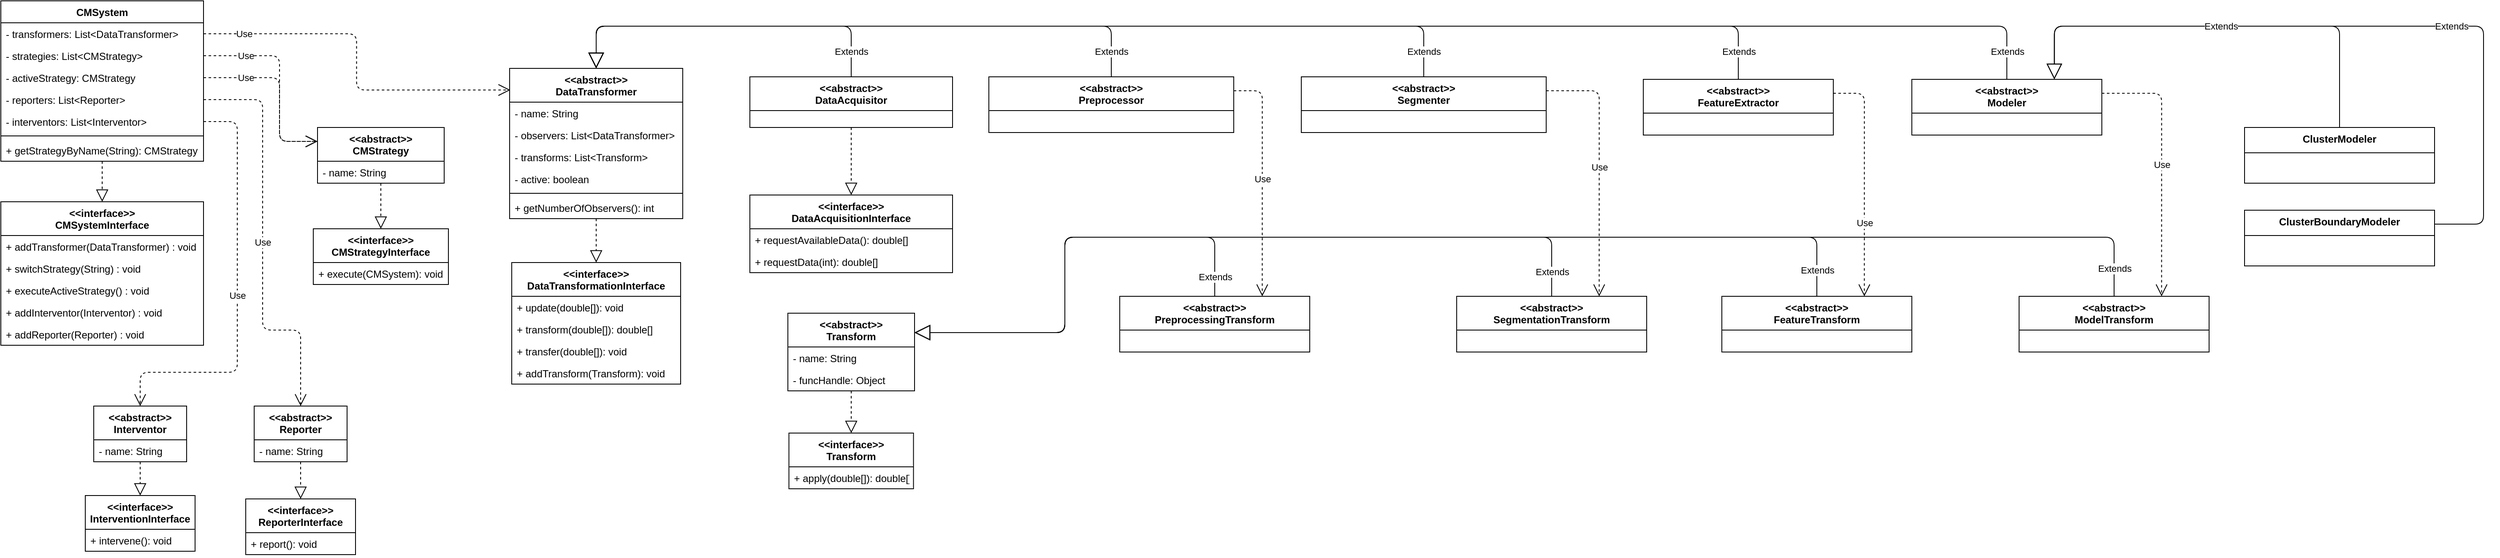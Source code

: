 <mxfile version="13.2.4" type="device" pages="2"><diagram id="Lfu4f5LkRAOWJ9PssMMm" name="Page-1"><mxGraphModel dx="1955" dy="979" grid="1" gridSize="10" guides="1" tooltips="1" connect="1" arrows="1" fold="1" page="1" pageScale="1" pageWidth="1169" pageHeight="1654" math="0" shadow="0"><root><mxCell id="0"/><mxCell id="1" parent="0"/><mxCell id="08nrekPemA0A7BpLR1cq-20" value="Extends" style="endArrow=block;endSize=16;endFill=0;html=1;exitX=0.5;exitY=0;exitDx=0;exitDy=0;edgeStyle=orthogonalEdgeStyle;entryX=0.5;entryY=0;entryDx=0;entryDy=0;" parent="1" source="08nrekPemA0A7BpLR1cq-13" target="08nrekPemA0A7BpLR1cq-6" edge="1"><mxGeometry x="-0.955" width="160" relative="1" as="geometry"><mxPoint x="1140" y="450" as="sourcePoint"/><mxPoint x="750" y="80" as="targetPoint"/><Array as="points"><mxPoint x="2077" y="50"/><mxPoint x="725" y="50"/></Array><mxPoint as="offset"/></mxGeometry></mxCell><mxCell id="08nrekPemA0A7BpLR1cq-1" value="&lt;&lt;abstract&gt;&gt;&#10;DataAcquisitor" style="swimlane;fontStyle=1;align=center;verticalAlign=top;childLayout=stackLayout;horizontal=1;startSize=40;horizontalStack=0;resizeParent=1;resizeParentMax=0;resizeLast=0;collapsible=1;marginBottom=0;" parent="1" vertex="1"><mxGeometry x="907" y="110" width="240" height="60" as="geometry"/></mxCell><mxCell id="dBo1FwBS5aJN_Spaipeg-14" value="&lt;&lt;interface&gt;&gt;&#10;DataAcquisitionInterface" style="swimlane;fontStyle=1;align=center;verticalAlign=top;childLayout=stackLayout;horizontal=1;startSize=40;horizontalStack=0;resizeParent=1;resizeParentMax=0;resizeLast=0;collapsible=1;marginBottom=0;" parent="1" vertex="1"><mxGeometry x="907" y="250" width="240" height="92" as="geometry"/></mxCell><mxCell id="08nrekPemA0A7BpLR1cq-10" value="+ requestAvailableData(): double[]" style="text;strokeColor=none;fillColor=none;align=left;verticalAlign=top;spacingLeft=4;spacingRight=4;overflow=hidden;rotatable=0;points=[[0,0.5],[1,0.5]];portConstraint=eastwest;" parent="dBo1FwBS5aJN_Spaipeg-14" vertex="1"><mxGeometry y="40" width="240" height="26" as="geometry"/></mxCell><mxCell id="08nrekPemA0A7BpLR1cq-11" value="+ requestData(int): double[]" style="text;strokeColor=none;fillColor=none;align=left;verticalAlign=top;spacingLeft=4;spacingRight=4;overflow=hidden;rotatable=0;points=[[0,0.5],[1,0.5]];portConstraint=eastwest;" parent="dBo1FwBS5aJN_Spaipeg-14" vertex="1"><mxGeometry y="66" width="240" height="26" as="geometry"/></mxCell><mxCell id="08nrekPemA0A7BpLR1cq-21" value="" style="endArrow=block;dashed=1;endFill=0;endSize=12;html=1;entryX=0.5;entryY=0;entryDx=0;entryDy=0;exitX=0.5;exitY=1;exitDx=0;exitDy=0;" parent="1" source="08nrekPemA0A7BpLR1cq-6" target="dBo1FwBS5aJN_Spaipeg-18" edge="1"><mxGeometry width="160" relative="1" as="geometry"><mxPoint x="722.5" y="202" as="sourcePoint"/><mxPoint x="910" y="430" as="targetPoint"/></mxGeometry></mxCell><mxCell id="08nrekPemA0A7BpLR1cq-22" value="" style="endArrow=block;dashed=1;endFill=0;endSize=12;html=1;exitX=0.5;exitY=1;exitDx=0;exitDy=0;entryX=0.5;entryY=0;entryDx=0;entryDy=0;" parent="1" source="08nrekPemA0A7BpLR1cq-1" target="dBo1FwBS5aJN_Spaipeg-14" edge="1"><mxGeometry width="160" relative="1" as="geometry"><mxPoint x="947" y="420" as="sourcePoint"/><mxPoint x="1107" y="420" as="targetPoint"/></mxGeometry></mxCell><mxCell id="08nrekPemA0A7BpLR1cq-33" value="Use" style="endArrow=open;endSize=12;dashed=1;html=1;exitX=1;exitY=0.25;exitDx=0;exitDy=0;entryX=0.75;entryY=0;entryDx=0;entryDy=0;edgeStyle=orthogonalEdgeStyle;" parent="1" source="08nrekPemA0A7BpLR1cq-13" target="08nrekPemA0A7BpLR1cq-27" edge="1"><mxGeometry x="0.375" width="160" relative="1" as="geometry"><mxPoint x="1899" y="163" as="sourcePoint"/><mxPoint x="2134" y="300" as="targetPoint"/><Array as="points"><mxPoint x="2227" y="130"/></Array><mxPoint as="offset"/></mxGeometry></mxCell><mxCell id="AAn2_wxJFxs9eI7B3Sr_-1" value="&lt;&lt;abstract&gt;&gt;&#10;Preprocessor" style="swimlane;fontStyle=1;align=center;verticalAlign=top;childLayout=stackLayout;horizontal=1;startSize=40;horizontalStack=0;resizeParent=1;resizeParentMax=0;resizeLast=0;collapsible=1;marginBottom=0;" vertex="1" parent="1"><mxGeometry x="1190" y="110" width="290" height="66" as="geometry"/></mxCell><mxCell id="AAn2_wxJFxs9eI7B3Sr_-12" value="" style="endArrow=block;dashed=1;endFill=0;endSize=12;html=1;exitX=0.5;exitY=1;exitDx=0;exitDy=0;edgeStyle=orthogonalEdgeStyle;" edge="1" parent="1" source="AAn2_wxJFxs9eI7B3Sr_-8" target="AAn2_wxJFxs9eI7B3Sr_-10"><mxGeometry width="160" relative="1" as="geometry"><mxPoint x="1010" y="398" as="sourcePoint"/><mxPoint x="780" y="418" as="targetPoint"/></mxGeometry></mxCell><mxCell id="AAn2_wxJFxs9eI7B3Sr_-15" value="&lt;&lt;abstract&gt;&gt;&#10;PreprocessingTransform" style="swimlane;fontStyle=1;align=center;verticalAlign=top;childLayout=stackLayout;horizontal=1;startSize=40;horizontalStack=0;resizeParent=1;resizeParentMax=0;resizeLast=0;collapsible=1;marginBottom=0;" vertex="1" parent="1"><mxGeometry x="1345" y="370" width="225" height="66" as="geometry"/></mxCell><mxCell id="AAn2_wxJFxs9eI7B3Sr_-18" value="Use" style="endArrow=open;endSize=12;dashed=1;html=1;exitX=1;exitY=0.25;exitDx=0;exitDy=0;edgeStyle=orthogonalEdgeStyle;entryX=0.75;entryY=0;entryDx=0;entryDy=0;" edge="1" parent="1" source="AAn2_wxJFxs9eI7B3Sr_-1" target="AAn2_wxJFxs9eI7B3Sr_-15"><mxGeometry width="160" relative="1" as="geometry"><mxPoint x="1520" y="180" as="sourcePoint"/><mxPoint x="1400" y="550" as="targetPoint"/></mxGeometry></mxCell><mxCell id="AAn2_wxJFxs9eI7B3Sr_-21" value="Extends" style="endArrow=block;endSize=16;endFill=0;html=1;exitX=0.5;exitY=0;exitDx=0;exitDy=0;edgeStyle=orthogonalEdgeStyle;entryX=1;entryY=0.25;entryDx=0;entryDy=0;" edge="1" parent="1" source="AAn2_wxJFxs9eI7B3Sr_-15" target="AAn2_wxJFxs9eI7B3Sr_-8"><mxGeometry x="-0.912" width="160" relative="1" as="geometry"><mxPoint x="1050" y="570" as="sourcePoint"/><mxPoint x="830" y="540" as="targetPoint"/><Array as="points"><mxPoint x="1457" y="300"/><mxPoint x="1280" y="300"/><mxPoint x="1280" y="413"/></Array><mxPoint as="offset"/></mxGeometry></mxCell><mxCell id="AAn2_wxJFxs9eI7B3Sr_-23" value="Extends" style="endArrow=block;endSize=16;endFill=0;html=1;exitX=0.5;exitY=0;exitDx=0;exitDy=0;edgeStyle=orthogonalEdgeStyle;entryX=1;entryY=0.25;entryDx=0;entryDy=0;" edge="1" parent="1" source="08nrekPemA0A7BpLR1cq-27" target="AAn2_wxJFxs9eI7B3Sr_-8"><mxGeometry x="-0.95" width="160" relative="1" as="geometry"><mxPoint x="1490" y="620" as="sourcePoint"/><mxPoint x="820" y="470" as="targetPoint"/><Array as="points"><mxPoint x="2171" y="300"/><mxPoint x="1280" y="300"/><mxPoint x="1280" y="413"/></Array><mxPoint as="offset"/></mxGeometry></mxCell><mxCell id="08nrekPemA0A7BpLR1cq-13" value="&lt;&lt;abstract&gt;&gt;&#10;FeatureExtractor" style="swimlane;fontStyle=1;align=center;verticalAlign=top;childLayout=stackLayout;horizontal=1;startSize=40;horizontalStack=0;resizeParent=1;resizeParentMax=0;resizeLast=0;collapsible=1;marginBottom=0;" parent="1" vertex="1"><mxGeometry x="1965" y="113" width="225" height="66" as="geometry"/></mxCell><mxCell id="08nrekPemA0A7BpLR1cq-27" value="&lt;&lt;abstract&gt;&gt;&#10;FeatureTransform" style="swimlane;fontStyle=1;align=center;verticalAlign=top;childLayout=stackLayout;horizontal=1;startSize=40;horizontalStack=0;resizeParent=1;resizeParentMax=0;resizeLast=0;collapsible=1;marginBottom=0;" parent="1" vertex="1"><mxGeometry x="2058" y="370" width="225" height="66" as="geometry"/></mxCell><mxCell id="AAn2_wxJFxs9eI7B3Sr_-24" value="&lt;&lt;abstract&gt;&gt;&#10;Segmenter" style="swimlane;fontStyle=1;align=center;verticalAlign=top;childLayout=stackLayout;horizontal=1;startSize=40;horizontalStack=0;resizeParent=1;resizeParentMax=0;resizeLast=0;collapsible=1;marginBottom=0;" vertex="1" parent="1"><mxGeometry x="1560" y="110" width="290" height="66" as="geometry"/></mxCell><mxCell id="AAn2_wxJFxs9eI7B3Sr_-25" value="&lt;&lt;abstract&gt;&gt;&#10;SegmentationTransform" style="swimlane;fontStyle=1;align=center;verticalAlign=top;childLayout=stackLayout;horizontal=1;startSize=40;horizontalStack=0;resizeParent=1;resizeParentMax=0;resizeLast=0;collapsible=1;marginBottom=0;" vertex="1" parent="1"><mxGeometry x="1744" y="370" width="225" height="66" as="geometry"/></mxCell><mxCell id="AAn2_wxJFxs9eI7B3Sr_-26" value="Use" style="endArrow=open;endSize=12;dashed=1;html=1;exitX=1;exitY=0.25;exitDx=0;exitDy=0;entryX=0.75;entryY=0;entryDx=0;entryDy=0;edgeStyle=orthogonalEdgeStyle;" edge="1" parent="1" source="AAn2_wxJFxs9eI7B3Sr_-24" target="AAn2_wxJFxs9eI7B3Sr_-25"><mxGeometry width="160" relative="1" as="geometry"><mxPoint x="1824" y="126.5" as="sourcePoint"/><mxPoint x="1934" y="530" as="targetPoint"/></mxGeometry></mxCell><mxCell id="AAn2_wxJFxs9eI7B3Sr_-27" value="Extends" style="endArrow=block;endSize=16;endFill=0;html=1;exitX=0.5;exitY=0;exitDx=0;exitDy=0;edgeStyle=orthogonalEdgeStyle;entryX=1;entryY=0.25;entryDx=0;entryDy=0;" edge="1" parent="1" source="AAn2_wxJFxs9eI7B3Sr_-25" target="AAn2_wxJFxs9eI7B3Sr_-8"><mxGeometry x="-0.937" width="160" relative="1" as="geometry"><mxPoint x="1350" y="610" as="sourcePoint"/><mxPoint x="840" y="470" as="targetPoint"/><Array as="points"><mxPoint x="1857" y="300"/><mxPoint x="1280" y="300"/><mxPoint x="1280" y="413"/></Array><mxPoint as="offset"/></mxGeometry></mxCell><mxCell id="AAn2_wxJFxs9eI7B3Sr_-28" value="&lt;&lt;abstract&gt;&gt;&#10;Modeler" style="swimlane;fontStyle=1;align=center;verticalAlign=top;childLayout=stackLayout;horizontal=1;startSize=40;horizontalStack=0;resizeParent=1;resizeParentMax=0;resizeLast=0;collapsible=1;marginBottom=0;" vertex="1" parent="1"><mxGeometry x="2283" y="113" width="225" height="66" as="geometry"/></mxCell><mxCell id="AAn2_wxJFxs9eI7B3Sr_-29" value="&lt;&lt;abstract&gt;&gt;&#10;ModelTransform" style="swimlane;fontStyle=1;align=center;verticalAlign=top;childLayout=stackLayout;horizontal=1;startSize=40;horizontalStack=0;resizeParent=1;resizeParentMax=0;resizeLast=0;collapsible=1;marginBottom=0;" vertex="1" parent="1"><mxGeometry x="2410" y="370" width="225" height="66" as="geometry"/></mxCell><mxCell id="AAn2_wxJFxs9eI7B3Sr_-30" value="Use" style="endArrow=open;endSize=12;dashed=1;html=1;exitX=1;exitY=0.25;exitDx=0;exitDy=0;entryX=0.75;entryY=0;entryDx=0;entryDy=0;edgeStyle=orthogonalEdgeStyle;" edge="1" parent="1" source="AAn2_wxJFxs9eI7B3Sr_-28" target="AAn2_wxJFxs9eI7B3Sr_-29"><mxGeometry width="160" relative="1" as="geometry"><mxPoint x="2340" y="250" as="sourcePoint"/><mxPoint x="2500" y="250" as="targetPoint"/></mxGeometry></mxCell><mxCell id="AAn2_wxJFxs9eI7B3Sr_-56" value="&lt;&lt;abstract&gt;&gt;&#10;CMStrategy" style="swimlane;fontStyle=1;align=center;verticalAlign=top;childLayout=stackLayout;horizontal=1;startSize=40;horizontalStack=0;resizeParent=1;resizeParentMax=0;resizeLast=0;collapsible=1;marginBottom=0;" vertex="1" parent="1"><mxGeometry x="395" y="170" width="150" height="66" as="geometry"/></mxCell><mxCell id="AAn2_wxJFxs9eI7B3Sr_-75" value="- name: String" style="text;strokeColor=none;fillColor=none;align=left;verticalAlign=top;spacingLeft=4;spacingRight=4;overflow=hidden;rotatable=0;points=[[0,0.5],[1,0.5]];portConstraint=eastwest;" vertex="1" parent="AAn2_wxJFxs9eI7B3Sr_-56"><mxGeometry y="40" width="150" height="26" as="geometry"/></mxCell><mxCell id="08nrekPemA0A7BpLR1cq-6" value="&lt;&lt;abstract&gt;&gt;&#10;DataTransformer" style="swimlane;fontStyle=1;align=center;verticalAlign=top;childLayout=stackLayout;horizontal=1;startSize=40;horizontalStack=0;resizeParent=1;resizeParentMax=0;resizeLast=0;collapsible=1;marginBottom=0;" parent="1" vertex="1"><mxGeometry x="622.5" y="100" width="205" height="178" as="geometry"><mxRectangle x="610" y="110" width="130" height="40" as="alternateBounds"/></mxGeometry></mxCell><mxCell id="08nrekPemA0A7BpLR1cq-24" value="- name: String" style="text;strokeColor=none;fillColor=none;align=left;verticalAlign=top;spacingLeft=4;spacingRight=4;overflow=hidden;rotatable=0;points=[[0,0.5],[1,0.5]];portConstraint=eastwest;" parent="08nrekPemA0A7BpLR1cq-6" vertex="1"><mxGeometry y="40" width="205" height="26" as="geometry"/></mxCell><mxCell id="08nrekPemA0A7BpLR1cq-23" value="- observers: List&lt;DataTransformer&gt;" style="text;strokeColor=none;fillColor=none;align=left;verticalAlign=top;spacingLeft=4;spacingRight=4;overflow=hidden;rotatable=0;points=[[0,0.5],[1,0.5]];portConstraint=eastwest;" parent="08nrekPemA0A7BpLR1cq-6" vertex="1"><mxGeometry y="66" width="205" height="26" as="geometry"/></mxCell><mxCell id="AAn2_wxJFxs9eI7B3Sr_-14" value="- transforms: List&lt;Transform&gt;" style="text;strokeColor=none;fillColor=none;align=left;verticalAlign=top;spacingLeft=4;spacingRight=4;overflow=hidden;rotatable=0;points=[[0,0.5],[1,0.5]];portConstraint=eastwest;" vertex="1" parent="08nrekPemA0A7BpLR1cq-6"><mxGeometry y="92" width="205" height="26" as="geometry"/></mxCell><mxCell id="AAn2_wxJFxs9eI7B3Sr_-72" value="- active: boolean" style="text;strokeColor=none;fillColor=none;align=left;verticalAlign=top;spacingLeft=4;spacingRight=4;overflow=hidden;rotatable=0;points=[[0,0.5],[1,0.5]];portConstraint=eastwest;" vertex="1" parent="08nrekPemA0A7BpLR1cq-6"><mxGeometry y="118" width="205" height="26" as="geometry"/></mxCell><mxCell id="AAn2_wxJFxs9eI7B3Sr_-78" value="" style="line;strokeWidth=1;fillColor=none;align=left;verticalAlign=middle;spacingTop=-1;spacingLeft=3;spacingRight=3;rotatable=0;labelPosition=right;points=[];portConstraint=eastwest;" vertex="1" parent="08nrekPemA0A7BpLR1cq-6"><mxGeometry y="144" width="205" height="8" as="geometry"/></mxCell><mxCell id="AAn2_wxJFxs9eI7B3Sr_-79" value="+ getNumberOfObservers(): int" style="text;strokeColor=none;fillColor=none;align=left;verticalAlign=top;spacingLeft=4;spacingRight=4;overflow=hidden;rotatable=0;points=[[0,0.5],[1,0.5]];portConstraint=eastwest;" vertex="1" parent="08nrekPemA0A7BpLR1cq-6"><mxGeometry y="152" width="205" height="26" as="geometry"/></mxCell><mxCell id="AAn2_wxJFxs9eI7B3Sr_-37" value="Extends" style="endArrow=block;endSize=16;endFill=0;html=1;exitX=0.5;exitY=0;exitDx=0;exitDy=0;edgeStyle=orthogonalEdgeStyle;entryX=1;entryY=0.25;entryDx=0;entryDy=0;" edge="1" parent="1" source="AAn2_wxJFxs9eI7B3Sr_-29" target="AAn2_wxJFxs9eI7B3Sr_-8"><mxGeometry x="-0.959" width="160" relative="1" as="geometry"><mxPoint x="1950" y="600" as="sourcePoint"/><mxPoint x="850" y="560" as="targetPoint"/><Array as="points"><mxPoint x="2523" y="300"/><mxPoint x="1280" y="300"/><mxPoint x="1280" y="413"/></Array><mxPoint as="offset"/></mxGeometry></mxCell><mxCell id="AAn2_wxJFxs9eI7B3Sr_-47" value="" style="endArrow=block;dashed=1;endFill=0;endSize=12;html=1;exitX=0.5;exitY=1;exitDx=0;exitDy=0;edgeStyle=orthogonalEdgeStyle;" edge="1" parent="1" source="AAn2_wxJFxs9eI7B3Sr_-40" target="AAn2_wxJFxs9eI7B3Sr_-42"><mxGeometry width="160" relative="1" as="geometry"><mxPoint x="310" y="712" as="sourcePoint"/><mxPoint x="470" y="712" as="targetPoint"/></mxGeometry></mxCell><mxCell id="AAn2_wxJFxs9eI7B3Sr_-48" value="" style="endArrow=block;dashed=1;endFill=0;endSize=12;html=1;exitX=0.5;exitY=1;exitDx=0;exitDy=0;entryX=0.5;entryY=0;entryDx=0;entryDy=0;edgeStyle=orthogonalEdgeStyle;" edge="1" parent="1" source="AAn2_wxJFxs9eI7B3Sr_-41" target="AAn2_wxJFxs9eI7B3Sr_-46"><mxGeometry width="160" relative="1" as="geometry"><mxPoint x="580" y="550" as="sourcePoint"/><mxPoint x="740" y="550" as="targetPoint"/></mxGeometry></mxCell><mxCell id="AAn2_wxJFxs9eI7B3Sr_-49" value="" style="endArrow=block;dashed=1;endFill=0;endSize=12;html=1;exitX=0.5;exitY=1;exitDx=0;exitDy=0;edgeStyle=orthogonalEdgeStyle;" edge="1" parent="1" source="dBo1FwBS5aJN_Spaipeg-1" target="dBo1FwBS5aJN_Spaipeg-5"><mxGeometry width="160" relative="1" as="geometry"><mxPoint x="-190" y="230" as="sourcePoint"/><mxPoint x="-30" y="230" as="targetPoint"/></mxGeometry></mxCell><mxCell id="dBo1FwBS5aJN_Spaipeg-1" value="CMSystem" style="swimlane;fontStyle=1;align=center;verticalAlign=top;childLayout=stackLayout;horizontal=1;startSize=26;horizontalStack=0;resizeParent=1;resizeParentMax=0;resizeLast=0;collapsible=1;marginBottom=0;" parent="1" vertex="1"><mxGeometry x="20" y="20" width="240" height="190" as="geometry"/></mxCell><mxCell id="AAn2_wxJFxs9eI7B3Sr_-51" value="- transformers: List&lt;DataTransformer&gt;" style="text;strokeColor=none;fillColor=none;align=left;verticalAlign=top;spacingLeft=4;spacingRight=4;overflow=hidden;rotatable=0;points=[[0,0.5],[1,0.5]];portConstraint=eastwest;" vertex="1" parent="dBo1FwBS5aJN_Spaipeg-1"><mxGeometry y="26" width="240" height="26" as="geometry"/></mxCell><mxCell id="AAn2_wxJFxs9eI7B3Sr_-54" value="- strategies: List&lt;CMStrategy&gt;" style="text;strokeColor=none;fillColor=none;align=left;verticalAlign=top;spacingLeft=4;spacingRight=4;overflow=hidden;rotatable=0;points=[[0,0.5],[1,0.5]];portConstraint=eastwest;" vertex="1" parent="dBo1FwBS5aJN_Spaipeg-1"><mxGeometry y="52" width="240" height="26" as="geometry"/></mxCell><mxCell id="AAn2_wxJFxs9eI7B3Sr_-55" value="- activeStrategy: CMStrategy" style="text;strokeColor=none;fillColor=none;align=left;verticalAlign=top;spacingLeft=4;spacingRight=4;overflow=hidden;rotatable=0;points=[[0,0.5],[1,0.5]];portConstraint=eastwest;" vertex="1" parent="dBo1FwBS5aJN_Spaipeg-1"><mxGeometry y="78" width="240" height="26" as="geometry"/></mxCell><mxCell id="AAn2_wxJFxs9eI7B3Sr_-61" value="- reporters: List&lt;Reporter&gt;" style="text;strokeColor=none;fillColor=none;align=left;verticalAlign=top;spacingLeft=4;spacingRight=4;overflow=hidden;rotatable=0;points=[[0,0.5],[1,0.5]];portConstraint=eastwest;" vertex="1" parent="dBo1FwBS5aJN_Spaipeg-1"><mxGeometry y="104" width="240" height="26" as="geometry"/></mxCell><mxCell id="AAn2_wxJFxs9eI7B3Sr_-62" value="- interventors: List&lt;Interventor&gt;" style="text;strokeColor=none;fillColor=none;align=left;verticalAlign=top;spacingLeft=4;spacingRight=4;overflow=hidden;rotatable=0;points=[[0,0.5],[1,0.5]];portConstraint=eastwest;" vertex="1" parent="dBo1FwBS5aJN_Spaipeg-1"><mxGeometry y="130" width="240" height="26" as="geometry"/></mxCell><mxCell id="AAn2_wxJFxs9eI7B3Sr_-73" value="" style="line;strokeWidth=1;fillColor=none;align=left;verticalAlign=middle;spacingTop=-1;spacingLeft=3;spacingRight=3;rotatable=0;labelPosition=right;points=[];portConstraint=eastwest;" vertex="1" parent="dBo1FwBS5aJN_Spaipeg-1"><mxGeometry y="156" width="240" height="8" as="geometry"/></mxCell><mxCell id="AAn2_wxJFxs9eI7B3Sr_-74" value="+ getStrategyByName(String): CMStrategy" style="text;strokeColor=none;fillColor=none;align=left;verticalAlign=top;spacingLeft=4;spacingRight=4;overflow=hidden;rotatable=0;points=[[0,0.5],[1,0.5]];portConstraint=eastwest;" vertex="1" parent="dBo1FwBS5aJN_Spaipeg-1"><mxGeometry y="164" width="240" height="26" as="geometry"/></mxCell><mxCell id="AAn2_wxJFxs9eI7B3Sr_-57" value="" style="endArrow=block;dashed=1;endFill=0;endSize=12;html=1;exitX=0.5;exitY=1;exitDx=0;exitDy=0;entryX=0.5;entryY=0;entryDx=0;entryDy=0;edgeStyle=orthogonalEdgeStyle;" edge="1" parent="1" source="AAn2_wxJFxs9eI7B3Sr_-56" target="dBo1FwBS5aJN_Spaipeg-10"><mxGeometry width="160" relative="1" as="geometry"><mxPoint x="460" y="230" as="sourcePoint"/><mxPoint x="550" y="380" as="targetPoint"/></mxGeometry></mxCell><mxCell id="dBo1FwBS5aJN_Spaipeg-10" value="&lt;&lt;interface&gt;&gt;&#10;CMStrategyInterface" style="swimlane;fontStyle=1;align=center;verticalAlign=top;childLayout=stackLayout;horizontal=1;startSize=40;horizontalStack=0;resizeParent=1;resizeParentMax=0;resizeLast=0;collapsible=1;marginBottom=0;" parent="1" vertex="1"><mxGeometry x="390" y="290" width="160" height="66" as="geometry"/></mxCell><mxCell id="AAn2_wxJFxs9eI7B3Sr_-65" value="+ execute(CMSystem): void" style="text;strokeColor=none;fillColor=none;align=left;verticalAlign=top;spacingLeft=4;spacingRight=4;overflow=hidden;rotatable=0;points=[[0,0.5],[1,0.5]];portConstraint=eastwest;" vertex="1" parent="dBo1FwBS5aJN_Spaipeg-10"><mxGeometry y="40" width="160" height="26" as="geometry"/></mxCell><mxCell id="AAn2_wxJFxs9eI7B3Sr_-42" value="&lt;&lt;interface&gt;&gt;&#10;InterventionInterface" style="swimlane;fontStyle=1;align=center;verticalAlign=top;childLayout=stackLayout;horizontal=1;startSize=40;horizontalStack=0;resizeParent=1;resizeParentMax=0;resizeLast=0;collapsible=1;marginBottom=0;" vertex="1" parent="1"><mxGeometry x="120" y="606" width="130" height="66" as="geometry"/></mxCell><mxCell id="AAn2_wxJFxs9eI7B3Sr_-63" value="+ intervene(): void" style="text;strokeColor=none;fillColor=none;align=left;verticalAlign=top;spacingLeft=4;spacingRight=4;overflow=hidden;rotatable=0;points=[[0,0.5],[1,0.5]];portConstraint=eastwest;" vertex="1" parent="AAn2_wxJFxs9eI7B3Sr_-42"><mxGeometry y="40" width="130" height="26" as="geometry"/></mxCell><mxCell id="AAn2_wxJFxs9eI7B3Sr_-40" value="&lt;&lt;abstract&gt;&gt;&#10;Interventor" style="swimlane;fontStyle=1;align=center;verticalAlign=top;childLayout=stackLayout;horizontal=1;startSize=40;horizontalStack=0;resizeParent=1;resizeParentMax=0;resizeLast=0;collapsible=1;marginBottom=0;" vertex="1" parent="1"><mxGeometry x="130" y="500" width="110" height="66" as="geometry"/></mxCell><mxCell id="AAn2_wxJFxs9eI7B3Sr_-77" value="- name: String" style="text;strokeColor=none;fillColor=none;align=left;verticalAlign=top;spacingLeft=4;spacingRight=4;overflow=hidden;rotatable=0;points=[[0,0.5],[1,0.5]];portConstraint=eastwest;" vertex="1" parent="AAn2_wxJFxs9eI7B3Sr_-40"><mxGeometry y="40" width="110" height="26" as="geometry"/></mxCell><mxCell id="AAn2_wxJFxs9eI7B3Sr_-41" value="&lt;&lt;abstract&gt;&gt;&#10;Reporter" style="swimlane;fontStyle=1;align=center;verticalAlign=top;childLayout=stackLayout;horizontal=1;startSize=40;horizontalStack=0;resizeParent=1;resizeParentMax=0;resizeLast=0;collapsible=1;marginBottom=0;" vertex="1" parent="1"><mxGeometry x="320" y="500" width="110" height="66" as="geometry"/></mxCell><mxCell id="AAn2_wxJFxs9eI7B3Sr_-76" value="- name: String" style="text;strokeColor=none;fillColor=none;align=left;verticalAlign=top;spacingLeft=4;spacingRight=4;overflow=hidden;rotatable=0;points=[[0,0.5],[1,0.5]];portConstraint=eastwest;" vertex="1" parent="AAn2_wxJFxs9eI7B3Sr_-41"><mxGeometry y="40" width="110" height="26" as="geometry"/></mxCell><mxCell id="AAn2_wxJFxs9eI7B3Sr_-46" value="&lt;&lt;interface&gt;&gt;&#10;ReporterInterface" style="swimlane;fontStyle=1;align=center;verticalAlign=top;childLayout=stackLayout;horizontal=1;startSize=40;horizontalStack=0;resizeParent=1;resizeParentMax=0;resizeLast=0;collapsible=1;marginBottom=0;" vertex="1" parent="1"><mxGeometry x="310" y="610" width="130" height="66" as="geometry"/></mxCell><mxCell id="AAn2_wxJFxs9eI7B3Sr_-64" value="+ report(): void" style="text;strokeColor=none;fillColor=none;align=left;verticalAlign=top;spacingLeft=4;spacingRight=4;overflow=hidden;rotatable=0;points=[[0,0.5],[1,0.5]];portConstraint=eastwest;" vertex="1" parent="AAn2_wxJFxs9eI7B3Sr_-46"><mxGeometry y="40" width="130" height="26" as="geometry"/></mxCell><mxCell id="AAn2_wxJFxs9eI7B3Sr_-67" value="Use" style="endArrow=open;endSize=12;dashed=1;html=1;exitX=1;exitY=0.5;exitDx=0;exitDy=0;entryX=0.004;entryY=0.144;entryDx=0;entryDy=0;entryPerimeter=0;edgeStyle=orthogonalEdgeStyle;" edge="1" parent="1" source="AAn2_wxJFxs9eI7B3Sr_-51" target="08nrekPemA0A7BpLR1cq-6"><mxGeometry x="-0.778" width="160" relative="1" as="geometry"><mxPoint x="380" y="380" as="sourcePoint"/><mxPoint x="540" y="380" as="targetPoint"/><mxPoint as="offset"/></mxGeometry></mxCell><mxCell id="AAn2_wxJFxs9eI7B3Sr_-68" value="Use" style="endArrow=open;endSize=12;dashed=1;html=1;exitX=1;exitY=0.5;exitDx=0;exitDy=0;entryX=0;entryY=0.25;entryDx=0;entryDy=0;edgeStyle=orthogonalEdgeStyle;" edge="1" parent="1" source="AAn2_wxJFxs9eI7B3Sr_-54" target="AAn2_wxJFxs9eI7B3Sr_-56"><mxGeometry x="-0.577" width="160" relative="1" as="geometry"><mxPoint x="410" y="20" as="sourcePoint"/><mxPoint x="570" y="20" as="targetPoint"/><Array as="points"><mxPoint x="350" y="85"/><mxPoint x="350" y="187"/></Array><mxPoint as="offset"/></mxGeometry></mxCell><mxCell id="AAn2_wxJFxs9eI7B3Sr_-69" value="Use" style="endArrow=open;endSize=12;dashed=1;html=1;exitX=1;exitY=0.5;exitDx=0;exitDy=0;entryX=0;entryY=0.25;entryDx=0;entryDy=0;edgeStyle=orthogonalEdgeStyle;" edge="1" parent="1" source="AAn2_wxJFxs9eI7B3Sr_-55" target="AAn2_wxJFxs9eI7B3Sr_-56"><mxGeometry x="-0.525" width="160" relative="1" as="geometry"><mxPoint x="350" y="420" as="sourcePoint"/><mxPoint x="510" y="420" as="targetPoint"/><Array as="points"><mxPoint x="350" y="111"/><mxPoint x="350" y="187"/></Array><mxPoint as="offset"/></mxGeometry></mxCell><mxCell id="AAn2_wxJFxs9eI7B3Sr_-70" value="Use" style="endArrow=open;endSize=12;dashed=1;html=1;exitX=1;exitY=0.5;exitDx=0;exitDy=0;entryX=0.5;entryY=0;entryDx=0;entryDy=0;edgeStyle=orthogonalEdgeStyle;" edge="1" parent="1" source="AAn2_wxJFxs9eI7B3Sr_-61" target="AAn2_wxJFxs9eI7B3Sr_-41"><mxGeometry width="160" relative="1" as="geometry"><mxPoint x="330" y="420" as="sourcePoint"/><mxPoint x="490" y="420" as="targetPoint"/><Array as="points"><mxPoint x="330" y="137"/><mxPoint x="330" y="410"/><mxPoint x="375" y="410"/></Array></mxGeometry></mxCell><mxCell id="AAn2_wxJFxs9eI7B3Sr_-71" value="Use" style="endArrow=open;endSize=12;dashed=1;html=1;entryX=0.5;entryY=0;entryDx=0;entryDy=0;exitX=1;exitY=0.5;exitDx=0;exitDy=0;edgeStyle=orthogonalEdgeStyle;" edge="1" parent="1" source="AAn2_wxJFxs9eI7B3Sr_-62" target="AAn2_wxJFxs9eI7B3Sr_-40"><mxGeometry width="160" relative="1" as="geometry"><mxPoint x="170" y="460" as="sourcePoint"/><mxPoint x="330" y="460" as="targetPoint"/><Array as="points"><mxPoint x="300" y="163"/><mxPoint x="300" y="460"/><mxPoint x="185" y="460"/></Array></mxGeometry></mxCell><mxCell id="dBo1FwBS5aJN_Spaipeg-18" value="&lt;&lt;interface&gt;&gt;&#10;DataTransformationInterface" style="swimlane;fontStyle=1;align=center;verticalAlign=top;childLayout=stackLayout;horizontal=1;startSize=40;horizontalStack=0;resizeParent=1;resizeParentMax=0;resizeLast=0;collapsible=1;marginBottom=0;" parent="1" vertex="1"><mxGeometry x="625" y="330" width="200" height="144" as="geometry"><mxRectangle x="625" y="310" width="200" height="40" as="alternateBounds"/></mxGeometry></mxCell><mxCell id="dBo1FwBS5aJN_Spaipeg-19" value="+ update(double[]): void" style="text;strokeColor=none;fillColor=none;align=left;verticalAlign=top;spacingLeft=4;spacingRight=4;overflow=hidden;rotatable=0;points=[[0,0.5],[1,0.5]];portConstraint=eastwest;" parent="dBo1FwBS5aJN_Spaipeg-18" vertex="1"><mxGeometry y="40" width="200" height="26" as="geometry"/></mxCell><mxCell id="AAn2_wxJFxs9eI7B3Sr_-83" value="+ transform(double[]): double[]" style="text;strokeColor=none;fillColor=none;align=left;verticalAlign=top;spacingLeft=4;spacingRight=4;overflow=hidden;rotatable=0;points=[[0,0.5],[1,0.5]];portConstraint=eastwest;" vertex="1" parent="dBo1FwBS5aJN_Spaipeg-18"><mxGeometry y="66" width="200" height="26" as="geometry"/></mxCell><mxCell id="08nrekPemA0A7BpLR1cq-5" value="+ transfer(double[]): void" style="text;strokeColor=none;fillColor=none;align=left;verticalAlign=top;spacingLeft=4;spacingRight=4;overflow=hidden;rotatable=0;points=[[0,0.5],[1,0.5]];portConstraint=eastwest;" parent="dBo1FwBS5aJN_Spaipeg-18" vertex="1"><mxGeometry y="92" width="200" height="26" as="geometry"/></mxCell><mxCell id="AAn2_wxJFxs9eI7B3Sr_-19" value="+ addTransform(Transform): void" style="text;strokeColor=none;fillColor=none;align=left;verticalAlign=top;spacingLeft=4;spacingRight=4;overflow=hidden;rotatable=0;points=[[0,0.5],[1,0.5]];portConstraint=eastwest;" vertex="1" parent="dBo1FwBS5aJN_Spaipeg-18"><mxGeometry y="118" width="200" height="26" as="geometry"/></mxCell><mxCell id="dBo1FwBS5aJN_Spaipeg-5" value="&lt;&lt;interface&gt;&gt;&#10;CMSystemInterface" style="swimlane;fontStyle=1;align=center;verticalAlign=top;childLayout=stackLayout;horizontal=1;startSize=40;horizontalStack=0;resizeParent=1;resizeParentMax=0;resizeLast=0;collapsible=1;marginBottom=0;" parent="1" vertex="1"><mxGeometry x="20" y="258" width="240" height="170" as="geometry"/></mxCell><mxCell id="AAn2_wxJFxs9eI7B3Sr_-50" value="+ addTransformer(DataTransformer) : void" style="text;strokeColor=none;fillColor=none;align=left;verticalAlign=top;spacingLeft=4;spacingRight=4;overflow=hidden;rotatable=0;points=[[0,0.5],[1,0.5]];portConstraint=eastwest;" vertex="1" parent="dBo1FwBS5aJN_Spaipeg-5"><mxGeometry y="40" width="240" height="26" as="geometry"/></mxCell><mxCell id="AAn2_wxJFxs9eI7B3Sr_-52" value="+ switchStrategy(String) : void" style="text;strokeColor=none;fillColor=none;align=left;verticalAlign=top;spacingLeft=4;spacingRight=4;overflow=hidden;rotatable=0;points=[[0,0.5],[1,0.5]];portConstraint=eastwest;" vertex="1" parent="dBo1FwBS5aJN_Spaipeg-5"><mxGeometry y="66" width="240" height="26" as="geometry"/></mxCell><mxCell id="AAn2_wxJFxs9eI7B3Sr_-53" value="+ executeActiveStrategy() : void" style="text;strokeColor=none;fillColor=none;align=left;verticalAlign=top;spacingLeft=4;spacingRight=4;overflow=hidden;rotatable=0;points=[[0,0.5],[1,0.5]];portConstraint=eastwest;" vertex="1" parent="dBo1FwBS5aJN_Spaipeg-5"><mxGeometry y="92" width="240" height="26" as="geometry"/></mxCell><mxCell id="AAn2_wxJFxs9eI7B3Sr_-58" value="+ addInterventor(Interventor) : void" style="text;strokeColor=none;fillColor=none;align=left;verticalAlign=top;spacingLeft=4;spacingRight=4;overflow=hidden;rotatable=0;points=[[0,0.5],[1,0.5]];portConstraint=eastwest;" vertex="1" parent="dBo1FwBS5aJN_Spaipeg-5"><mxGeometry y="118" width="240" height="26" as="geometry"/></mxCell><mxCell id="AAn2_wxJFxs9eI7B3Sr_-59" value="+ addReporter(Reporter) : void" style="text;strokeColor=none;fillColor=none;align=left;verticalAlign=top;spacingLeft=4;spacingRight=4;overflow=hidden;rotatable=0;points=[[0,0.5],[1,0.5]];portConstraint=eastwest;" vertex="1" parent="dBo1FwBS5aJN_Spaipeg-5"><mxGeometry y="144" width="240" height="26" as="geometry"/></mxCell><mxCell id="AAn2_wxJFxs9eI7B3Sr_-80" value="Extends" style="endArrow=block;endSize=16;endFill=0;html=1;exitX=0.5;exitY=0;exitDx=0;exitDy=0;edgeStyle=orthogonalEdgeStyle;entryX=0.5;entryY=0;entryDx=0;entryDy=0;" edge="1" parent="1" source="AAn2_wxJFxs9eI7B3Sr_-28" target="08nrekPemA0A7BpLR1cq-6"><mxGeometry x="-0.963" width="160" relative="1" as="geometry"><mxPoint x="2087.5" y="123" as="sourcePoint"/><mxPoint x="735" y="110" as="targetPoint"/><Array as="points"><mxPoint x="2396" y="50"/><mxPoint x="725" y="50"/></Array><mxPoint as="offset"/></mxGeometry></mxCell><mxCell id="AAn2_wxJFxs9eI7B3Sr_-7" value="Extends" style="endArrow=block;endSize=16;endFill=0;html=1;entryX=0.5;entryY=0;entryDx=0;entryDy=0;edgeStyle=orthogonalEdgeStyle;exitX=0.5;exitY=0;exitDx=0;exitDy=0;" edge="1" parent="1" source="AAn2_wxJFxs9eI7B3Sr_-1" target="08nrekPemA0A7BpLR1cq-6"><mxGeometry x="-0.917" width="160" relative="1" as="geometry"><mxPoint x="1220" y="450" as="sourcePoint"/><mxPoint x="1380" y="450" as="targetPoint"/><Array as="points"><mxPoint x="1335" y="50"/><mxPoint x="725" y="50"/></Array><mxPoint as="offset"/></mxGeometry></mxCell><mxCell id="AAn2_wxJFxs9eI7B3Sr_-81" value="Extends" style="endArrow=block;endSize=16;endFill=0;html=1;exitX=0.5;exitY=0;exitDx=0;exitDy=0;edgeStyle=orthogonalEdgeStyle;entryX=0.5;entryY=0;entryDx=0;entryDy=0;" edge="1" parent="1" source="AAn2_wxJFxs9eI7B3Sr_-24" target="08nrekPemA0A7BpLR1cq-6"><mxGeometry x="-0.945" width="160" relative="1" as="geometry"><mxPoint x="1490" y="70" as="sourcePoint"/><mxPoint x="1650" y="70" as="targetPoint"/><Array as="points"><mxPoint x="1705" y="50"/><mxPoint x="725" y="50"/></Array><mxPoint as="offset"/></mxGeometry></mxCell><mxCell id="AAn2_wxJFxs9eI7B3Sr_-85" value="ClusterBoundaryModeler" style="swimlane;fontStyle=1;align=center;verticalAlign=top;childLayout=stackLayout;horizontal=1;startSize=30;horizontalStack=0;resizeParent=1;resizeParentMax=0;resizeLast=0;collapsible=1;marginBottom=0;" vertex="1" parent="1"><mxGeometry x="2677" y="268" width="225" height="66" as="geometry"/></mxCell><mxCell id="AAn2_wxJFxs9eI7B3Sr_-84" value="ClusterModeler" style="swimlane;fontStyle=1;align=center;verticalAlign=top;childLayout=stackLayout;horizontal=1;startSize=30;horizontalStack=0;resizeParent=1;resizeParentMax=0;resizeLast=0;collapsible=1;marginBottom=0;" vertex="1" parent="1"><mxGeometry x="2677" y="170" width="225" height="66" as="geometry"/></mxCell><mxCell id="AAn2_wxJFxs9eI7B3Sr_-87" value="Extends" style="endArrow=block;endSize=16;endFill=0;html=1;exitX=1;exitY=0.25;exitDx=0;exitDy=0;entryX=0.75;entryY=0;entryDx=0;entryDy=0;edgeStyle=orthogonalEdgeStyle;" edge="1" parent="1" source="AAn2_wxJFxs9eI7B3Sr_-85" target="AAn2_wxJFxs9eI7B3Sr_-28"><mxGeometry x="-0.232" width="160" relative="1" as="geometry"><mxPoint x="2990" y="210" as="sourcePoint"/><mxPoint x="3150" y="210" as="targetPoint"/><Array as="points"><mxPoint x="2960" y="285"/><mxPoint x="2960" y="50"/><mxPoint x="2452" y="50"/></Array><mxPoint x="1" as="offset"/></mxGeometry></mxCell><mxCell id="AAn2_wxJFxs9eI7B3Sr_-86" value="Extends" style="endArrow=block;endSize=16;endFill=0;html=1;exitX=0.5;exitY=0;exitDx=0;exitDy=0;entryX=0.75;entryY=0;entryDx=0;entryDy=0;edgeStyle=orthogonalEdgeStyle;" edge="1" parent="1" source="AAn2_wxJFxs9eI7B3Sr_-84" target="AAn2_wxJFxs9eI7B3Sr_-28"><mxGeometry width="160" relative="1" as="geometry"><mxPoint x="2690" y="120" as="sourcePoint"/><mxPoint x="2850" y="120" as="targetPoint"/><Array as="points"><mxPoint x="2790" y="50"/><mxPoint x="2452" y="50"/></Array></mxGeometry></mxCell><mxCell id="AAn2_wxJFxs9eI7B3Sr_-8" value="&lt;&lt;abstract&gt;&gt;&#10;Transform" style="swimlane;fontStyle=1;align=center;verticalAlign=top;childLayout=stackLayout;horizontal=1;startSize=40;horizontalStack=0;resizeParent=1;resizeParentMax=0;resizeLast=0;collapsible=1;marginBottom=0;" vertex="1" parent="1"><mxGeometry x="952" y="390" width="150" height="92" as="geometry"><mxRectangle x="612.5" y="480" width="110" height="40" as="alternateBounds"/></mxGeometry></mxCell><mxCell id="AAn2_wxJFxs9eI7B3Sr_-13" value="- name: String" style="text;strokeColor=none;fillColor=none;align=left;verticalAlign=top;spacingLeft=4;spacingRight=4;overflow=hidden;rotatable=0;points=[[0,0.5],[1,0.5]];portConstraint=eastwest;" vertex="1" parent="AAn2_wxJFxs9eI7B3Sr_-8"><mxGeometry y="40" width="150" height="26" as="geometry"/></mxCell><mxCell id="AAn2_wxJFxs9eI7B3Sr_-82" value="- funcHandle: Object" style="text;strokeColor=none;fillColor=none;align=left;verticalAlign=top;spacingLeft=4;spacingRight=4;overflow=hidden;rotatable=0;points=[[0,0.5],[1,0.5]];portConstraint=eastwest;" vertex="1" parent="AAn2_wxJFxs9eI7B3Sr_-8"><mxGeometry y="66" width="150" height="26" as="geometry"/></mxCell><mxCell id="AAn2_wxJFxs9eI7B3Sr_-10" value="&lt;&lt;interface&gt;&gt;&#10;Transform" style="swimlane;fontStyle=1;align=center;verticalAlign=top;childLayout=stackLayout;horizontal=1;startSize=40;horizontalStack=0;resizeParent=1;resizeParentMax=0;resizeLast=0;collapsible=1;marginBottom=0;" vertex="1" parent="1"><mxGeometry x="953.25" y="532" width="147.5" height="66" as="geometry"/></mxCell><mxCell id="AAn2_wxJFxs9eI7B3Sr_-11" value="+ apply(double[]): double[]" style="text;strokeColor=none;fillColor=none;align=left;verticalAlign=top;spacingLeft=4;spacingRight=4;overflow=hidden;rotatable=0;points=[[0,0.5],[1,0.5]];portConstraint=eastwest;" vertex="1" parent="AAn2_wxJFxs9eI7B3Sr_-10"><mxGeometry y="40" width="147.5" height="26" as="geometry"/></mxCell><mxCell id="AAn2_wxJFxs9eI7B3Sr_-88" value="Extends" style="endArrow=block;endSize=16;endFill=0;html=1;exitX=0.5;exitY=0;exitDx=0;exitDy=0;edgeStyle=orthogonalEdgeStyle;entryX=0.5;entryY=0;entryDx=0;entryDy=0;" edge="1" parent="1" source="08nrekPemA0A7BpLR1cq-1" target="08nrekPemA0A7BpLR1cq-6"><mxGeometry x="-0.854" width="160" relative="1" as="geometry"><mxPoint x="820" y="690" as="sourcePoint"/><mxPoint x="740" y="80" as="targetPoint"/><Array as="points"><mxPoint x="1027" y="50"/><mxPoint x="725" y="50"/></Array><mxPoint as="offset"/></mxGeometry></mxCell></root></mxGraphModel></diagram><diagram id="j8yWN8KceJpbtouFfyrc" name="Page-2"><mxGraphModel dx="1662" dy="832" grid="1" gridSize="10" guides="1" tooltips="1" connect="1" arrows="1" fold="1" page="1" pageScale="1" pageWidth="1169" pageHeight="1654" math="0" shadow="0"><root><mxCell id="4RKlzPgPYbPOASJSidQU-0"/><mxCell id="4RKlzPgPYbPOASJSidQU-1" parent="4RKlzPgPYbPOASJSidQU-0"/><mxCell id="4RKlzPgPYbPOASJSidQU-2" value="Classname" style="swimlane;fontStyle=1;align=center;verticalAlign=top;childLayout=stackLayout;horizontal=1;startSize=26;horizontalStack=0;resizeParent=1;resizeParentMax=0;resizeLast=0;collapsible=1;marginBottom=0;" vertex="1" parent="4RKlzPgPYbPOASJSidQU-1"><mxGeometry x="410" y="190" width="160" height="86" as="geometry"/></mxCell><mxCell id="4RKlzPgPYbPOASJSidQU-3" value="+ field: type" style="text;strokeColor=none;fillColor=none;align=left;verticalAlign=top;spacingLeft=4;spacingRight=4;overflow=hidden;rotatable=0;points=[[0,0.5],[1,0.5]];portConstraint=eastwest;" vertex="1" parent="4RKlzPgPYbPOASJSidQU-2"><mxGeometry y="26" width="160" height="26" as="geometry"/></mxCell><mxCell id="4RKlzPgPYbPOASJSidQU-4" value="" style="line;strokeWidth=1;fillColor=none;align=left;verticalAlign=middle;spacingTop=-1;spacingLeft=3;spacingRight=3;rotatable=0;labelPosition=right;points=[];portConstraint=eastwest;" vertex="1" parent="4RKlzPgPYbPOASJSidQU-2"><mxGeometry y="52" width="160" height="8" as="geometry"/></mxCell><mxCell id="4RKlzPgPYbPOASJSidQU-5" value="+ method(type): type" style="text;strokeColor=none;fillColor=none;align=left;verticalAlign=top;spacingLeft=4;spacingRight=4;overflow=hidden;rotatable=0;points=[[0,0.5],[1,0.5]];portConstraint=eastwest;" vertex="1" parent="4RKlzPgPYbPOASJSidQU-2"><mxGeometry y="60" width="160" height="26" as="geometry"/></mxCell></root></mxGraphModel></diagram></mxfile>